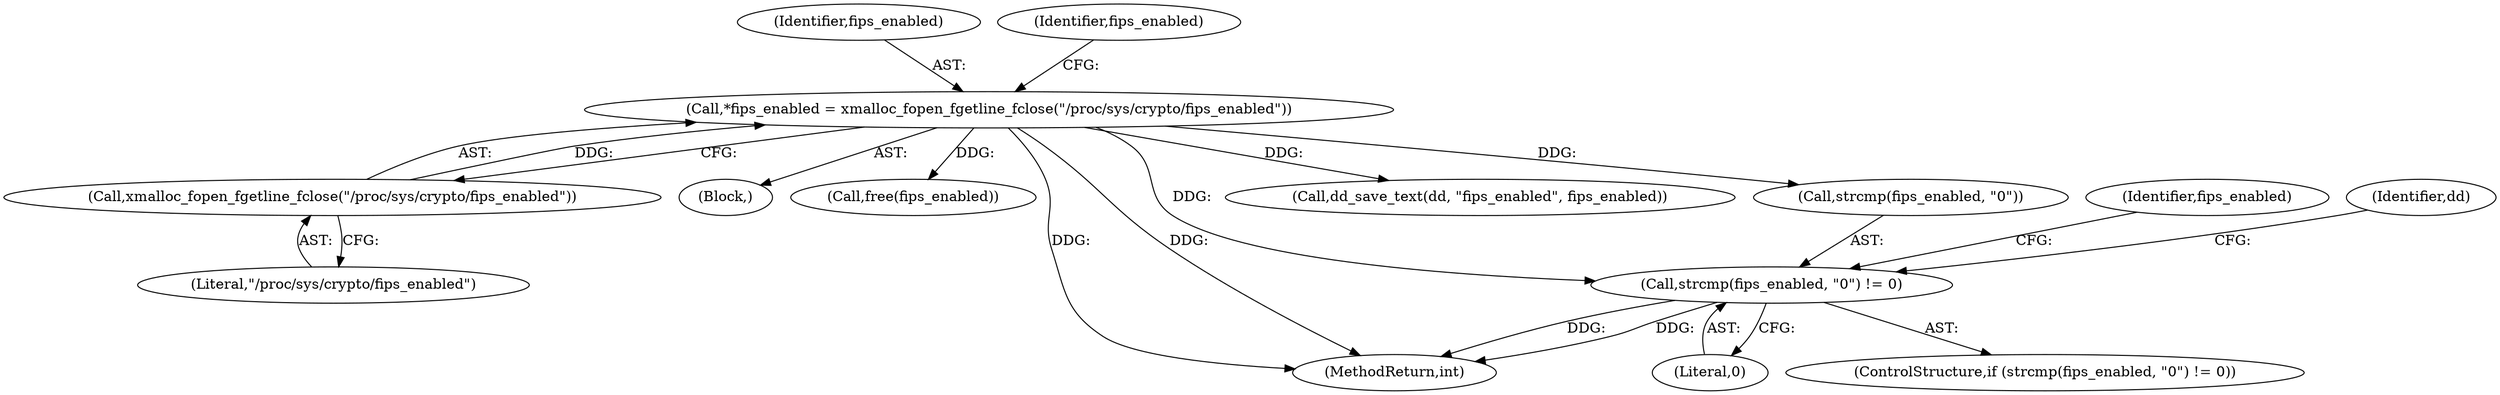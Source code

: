 digraph "0_abrt_4f2c1ddd3e3b81d2d5146b883115371f1cada9f9@API" {
"1000844" [label="(Call,strcmp(fips_enabled, \"0\") != 0)"];
"1000836" [label="(Call,*fips_enabled = xmalloc_fopen_fgetline_fclose(\"/proc/sys/crypto/fips_enabled\"))"];
"1000838" [label="(Call,xmalloc_fopen_fgetline_fclose(\"/proc/sys/crypto/fips_enabled\"))"];
"1000843" [label="(ControlStructure,if (strcmp(fips_enabled, \"0\") != 0))"];
"1000837" [label="(Identifier,fips_enabled)"];
"1000844" [label="(Call,strcmp(fips_enabled, \"0\") != 0)"];
"1000624" [label="(Block,)"];
"1000841" [label="(Identifier,fips_enabled)"];
"1000853" [label="(Call,free(fips_enabled))"];
"1000854" [label="(Identifier,fips_enabled)"];
"1001180" [label="(MethodReturn,int)"];
"1000839" [label="(Literal,\"/proc/sys/crypto/fips_enabled\")"];
"1000836" [label="(Call,*fips_enabled = xmalloc_fopen_fgetline_fclose(\"/proc/sys/crypto/fips_enabled\"))"];
"1000838" [label="(Call,xmalloc_fopen_fgetline_fclose(\"/proc/sys/crypto/fips_enabled\"))"];
"1000848" [label="(Literal,0)"];
"1000849" [label="(Call,dd_save_text(dd, \"fips_enabled\", fips_enabled))"];
"1000845" [label="(Call,strcmp(fips_enabled, \"0\"))"];
"1000850" [label="(Identifier,dd)"];
"1000844" -> "1000843"  [label="AST: "];
"1000844" -> "1000848"  [label="CFG: "];
"1000845" -> "1000844"  [label="AST: "];
"1000848" -> "1000844"  [label="AST: "];
"1000850" -> "1000844"  [label="CFG: "];
"1000854" -> "1000844"  [label="CFG: "];
"1000844" -> "1001180"  [label="DDG: "];
"1000844" -> "1001180"  [label="DDG: "];
"1000836" -> "1000844"  [label="DDG: "];
"1000836" -> "1000624"  [label="AST: "];
"1000836" -> "1000838"  [label="CFG: "];
"1000837" -> "1000836"  [label="AST: "];
"1000838" -> "1000836"  [label="AST: "];
"1000841" -> "1000836"  [label="CFG: "];
"1000836" -> "1001180"  [label="DDG: "];
"1000836" -> "1001180"  [label="DDG: "];
"1000838" -> "1000836"  [label="DDG: "];
"1000836" -> "1000845"  [label="DDG: "];
"1000836" -> "1000849"  [label="DDG: "];
"1000836" -> "1000853"  [label="DDG: "];
"1000838" -> "1000839"  [label="CFG: "];
"1000839" -> "1000838"  [label="AST: "];
}
